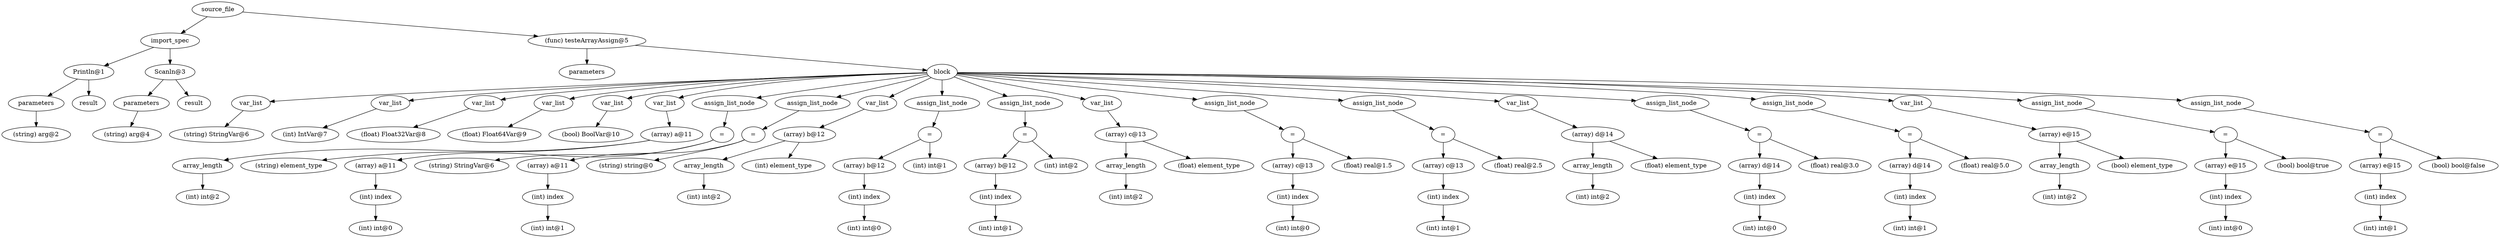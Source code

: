 digraph {
graph [ordering="out"];
node0[label="source_file"];
node1[label="import_spec"];
node2[label="Println@1"];
node3[label="parameters"];
node4[label="(string) arg@2"];
node3 -> node4;
node2 -> node3;
node5[label="result"];
node2 -> node5;
node1 -> node2;
node6[label="Scanln@3"];
node7[label="parameters"];
node8[label="(string) arg@4"];
node7 -> node8;
node6 -> node7;
node9[label="result"];
node6 -> node9;
node1 -> node6;
node0 -> node1;
node10[label="(func) testeArrayAssign@5"];
node11[label="parameters"];
node10 -> node11;
node12[label="block"];
node13[label="var_list"];
node14[label="(string) StringVar@6"];
node13 -> node14;
node12 -> node13;
node15[label="var_list"];
node16[label="(int) IntVar@7"];
node15 -> node16;
node12 -> node15;
node17[label="var_list"];
node18[label="(float) Float32Var@8"];
node17 -> node18;
node12 -> node17;
node19[label="var_list"];
node20[label="(float) Float64Var@9"];
node19 -> node20;
node12 -> node19;
node21[label="var_list"];
node22[label="(bool) BoolVar@10"];
node21 -> node22;
node12 -> node21;
node23[label="var_list"];
node24[label="(array) a@11"];
node25[label="array_length"];
node26[label="(int) int@2"];
node25 -> node26;
node24 -> node25;
node27[label="(string) element_type"];
node24 -> node27;
node23 -> node24;
node12 -> node23;
node28[label="assign_list_node"];
node29[label="="];
node30[label="(array) a@11"];
node31[label="(int) index"];
node32[label="(int) int@0"];
node31 -> node32;
node30 -> node31;
node29 -> node30;
node33[label="(string) StringVar@6"];
node29 -> node33;
node28 -> node29;
node12 -> node28;
node34[label="assign_list_node"];
node35[label="="];
node36[label="(array) a@11"];
node37[label="(int) index"];
node38[label="(int) int@1"];
node37 -> node38;
node36 -> node37;
node35 -> node36;
node39[label="(string) string@0"];
node35 -> node39;
node34 -> node35;
node12 -> node34;
node40[label="var_list"];
node41[label="(array) b@12"];
node42[label="array_length"];
node43[label="(int) int@2"];
node42 -> node43;
node41 -> node42;
node44[label="(int) element_type"];
node41 -> node44;
node40 -> node41;
node12 -> node40;
node45[label="assign_list_node"];
node46[label="="];
node47[label="(array) b@12"];
node48[label="(int) index"];
node49[label="(int) int@0"];
node48 -> node49;
node47 -> node48;
node46 -> node47;
node50[label="(int) int@1"];
node46 -> node50;
node45 -> node46;
node12 -> node45;
node51[label="assign_list_node"];
node52[label="="];
node53[label="(array) b@12"];
node54[label="(int) index"];
node55[label="(int) int@1"];
node54 -> node55;
node53 -> node54;
node52 -> node53;
node56[label="(int) int@2"];
node52 -> node56;
node51 -> node52;
node12 -> node51;
node57[label="var_list"];
node58[label="(array) c@13"];
node59[label="array_length"];
node60[label="(int) int@2"];
node59 -> node60;
node58 -> node59;
node61[label="(float) element_type"];
node58 -> node61;
node57 -> node58;
node12 -> node57;
node62[label="assign_list_node"];
node63[label="="];
node64[label="(array) c@13"];
node65[label="(int) index"];
node66[label="(int) int@0"];
node65 -> node66;
node64 -> node65;
node63 -> node64;
node67[label="(float) real@1.5"];
node63 -> node67;
node62 -> node63;
node12 -> node62;
node68[label="assign_list_node"];
node69[label="="];
node70[label="(array) c@13"];
node71[label="(int) index"];
node72[label="(int) int@1"];
node71 -> node72;
node70 -> node71;
node69 -> node70;
node73[label="(float) real@2.5"];
node69 -> node73;
node68 -> node69;
node12 -> node68;
node74[label="var_list"];
node75[label="(array) d@14"];
node76[label="array_length"];
node77[label="(int) int@2"];
node76 -> node77;
node75 -> node76;
node78[label="(float) element_type"];
node75 -> node78;
node74 -> node75;
node12 -> node74;
node79[label="assign_list_node"];
node80[label="="];
node81[label="(array) d@14"];
node82[label="(int) index"];
node83[label="(int) int@0"];
node82 -> node83;
node81 -> node82;
node80 -> node81;
node84[label="(float) real@3.0"];
node80 -> node84;
node79 -> node80;
node12 -> node79;
node85[label="assign_list_node"];
node86[label="="];
node87[label="(array) d@14"];
node88[label="(int) index"];
node89[label="(int) int@1"];
node88 -> node89;
node87 -> node88;
node86 -> node87;
node90[label="(float) real@5.0"];
node86 -> node90;
node85 -> node86;
node12 -> node85;
node91[label="var_list"];
node92[label="(array) e@15"];
node93[label="array_length"];
node94[label="(int) int@2"];
node93 -> node94;
node92 -> node93;
node95[label="(bool) element_type"];
node92 -> node95;
node91 -> node92;
node12 -> node91;
node96[label="assign_list_node"];
node97[label="="];
node98[label="(array) e@15"];
node99[label="(int) index"];
node100[label="(int) int@0"];
node99 -> node100;
node98 -> node99;
node97 -> node98;
node101[label="(bool) bool@true"];
node97 -> node101;
node96 -> node97;
node12 -> node96;
node102[label="assign_list_node"];
node103[label="="];
node104[label="(array) e@15"];
node105[label="(int) index"];
node106[label="(int) int@1"];
node105 -> node106;
node104 -> node105;
node103 -> node104;
node107[label="(bool) bool@false"];
node103 -> node107;
node102 -> node103;
node12 -> node102;
node10 -> node12;
node0 -> node10;
}
